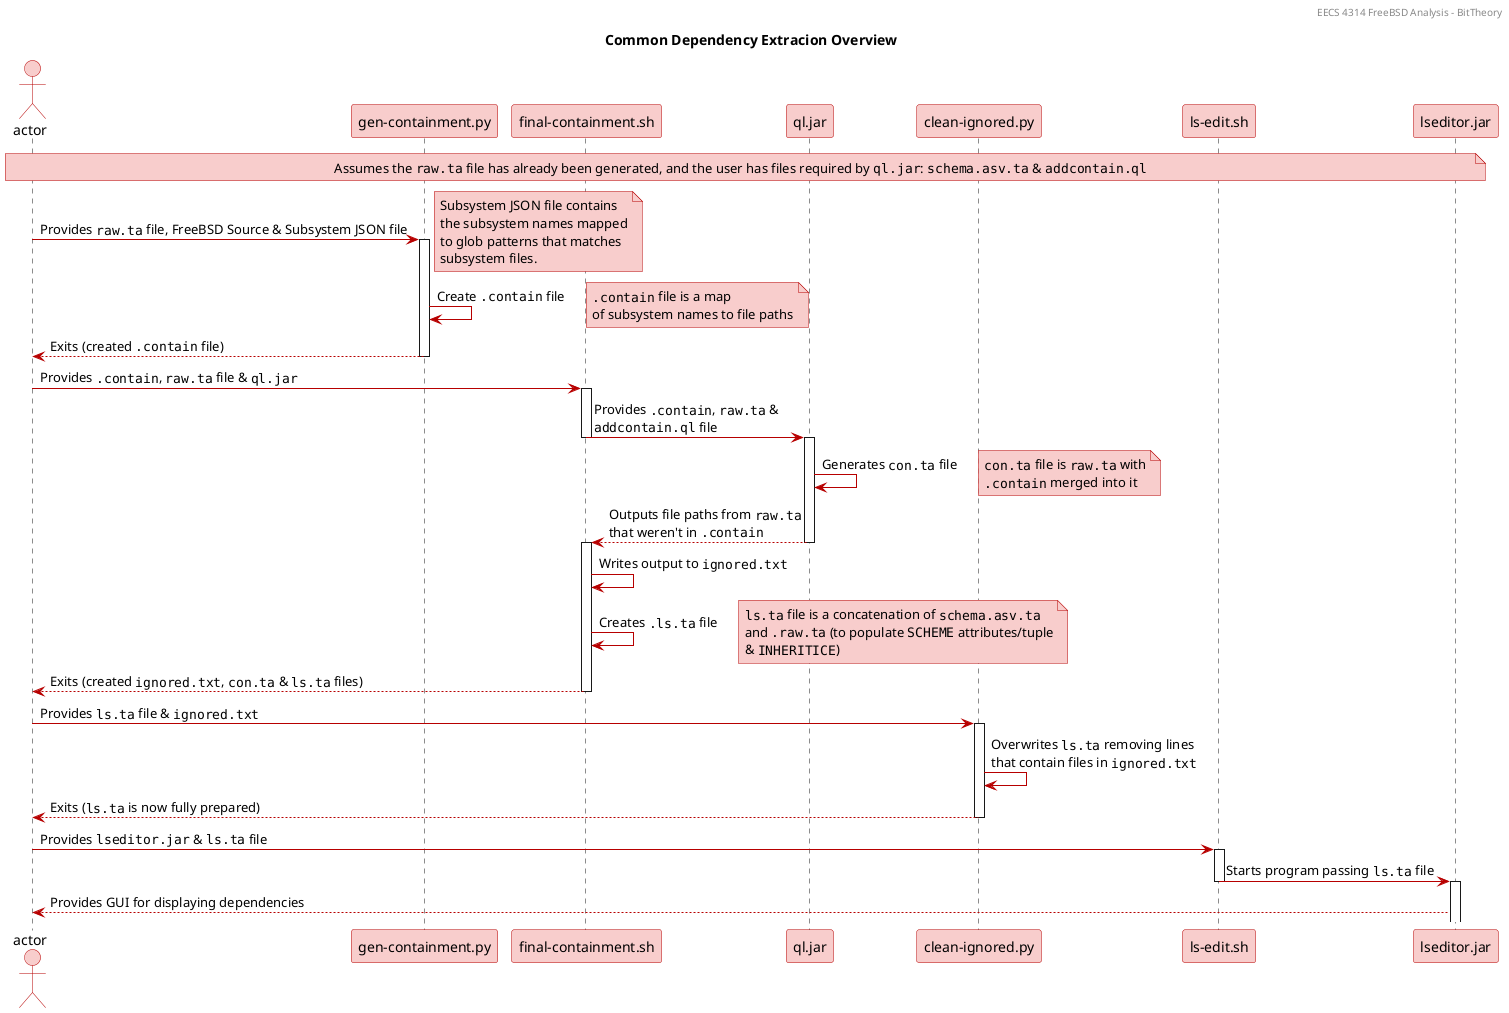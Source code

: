 @startuml
title Common Dependency Extracion Overview
header EECS 4314 FreeBSD Analysis - BitTheory

skinparam {
ArrowColor #B70000

ActorBackgroundColor #F8CDCC
ActorBorderColor #B70000

NoteBackgroundColor #F8CDCC
NoteBorderColor #B70000

ParticipantBackgroundColor #F8CDCC
ParticipantBorderColor #B70000

NoteBackgroundColor #F8CDCC
NoteBorderColor #B70000

DatabaseBackgroundColor #F8CDCC
DatabaseBorderColor #B70000
}

actor actor
participant "gen-containment.py"
participant "final-containment.sh"
participant "ql.jar"
participant "clean-ignored.py"
participant "ls-edit.sh"
participant "lseditor.jar"

note over actor, "lseditor.jar": Assumes the ""raw.ta"" file has already been generated, and the user has files required by ""ql.jar"": ""schema.asv.ta"" & ""addcontain.ql""

actor -> "gen-containment.py": Provides ""raw.ta"" file, FreeBSD Source & Subsystem JSON file
activate "gen-containment.py"
note right: Subsystem JSON file contains\nthe subsystem names mapped\nto glob patterns that matches\nsubsystem files.
"gen-containment.py" -> "gen-containment.py": Create "".contain"" file
note right: "".contain"" file is a map\nof subsystem names to file paths
"gen-containment.py" --> actor: Exits (created "".contain"" file)
deactivate "gen-containment.py"


actor -> "final-containment.sh": Provides "".contain"", ""raw.ta"" file & ""ql.jar""
activate "final-containment.sh"

"final-containment.sh" -> "ql.jar": Provides "".contain"", ""raw.ta"" &\n""addcontain.ql"" file
deactivate "final-containment.sh"
activate "ql.jar"

"ql.jar" -> "ql.jar": Generates ""con.ta"" file
note right: ""con.ta"" file is ""raw.ta"" with\n"".contain"" merged into it

"ql.jar" --> "final-containment.sh": Outputs file paths from ""raw.ta""\nthat weren't in "".contain""
deactivate "ql.jar"
activate "final-containment.sh"

"final-containment.sh" -> "final-containment.sh": Writes output to ""ignored.txt""
"final-containment.sh" -> "final-containment.sh": Creates "".ls.ta"" file
note right: ""ls.ta"" file is a concatenation of ""schema.asv.ta""\nand "".raw.ta"" (to populate ""SCHEME"" attributes/tuple\n& ""INHERITICE"")
"final-containment.sh" --> actor: Exits (created ""ignored.txt"", ""con.ta"" & ""ls.ta"" files)
deactivate "final-containment.sh"

actor -> "clean-ignored.py": Provides ""ls.ta"" file & ""ignored.txt""
activate "clean-ignored.py"
"clean-ignored.py" -> "clean-ignored.py": Overwrites ""ls.ta"" removing lines\nthat contain files in ""ignored.txt""
"clean-ignored.py" --> actor: Exits (""ls.ta"" is now fully prepared)
deactivate "clean-ignored.py"

actor -> "ls-edit.sh": Provides ""lseditor.jar"" & ""ls.ta"" file
activate "ls-edit.sh"
"ls-edit.sh" -> "lseditor.jar": Starts program passing ""ls.ta"" file
deactivate "ls-edit.sh"
activate "lseditor.jar"

"lseditor.jar" --> actor: Provides GUI for displaying dependencies
@enduml